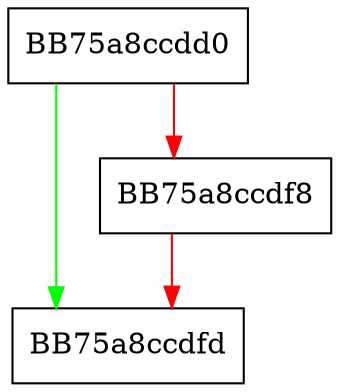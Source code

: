 digraph thread_pool_work_callback {
  node [shape="box"];
  graph [splines=ortho];
  BB75a8ccdd0 -> BB75a8ccdfd [color="green"];
  BB75a8ccdd0 -> BB75a8ccdf8 [color="red"];
  BB75a8ccdf8 -> BB75a8ccdfd [color="red"];
}